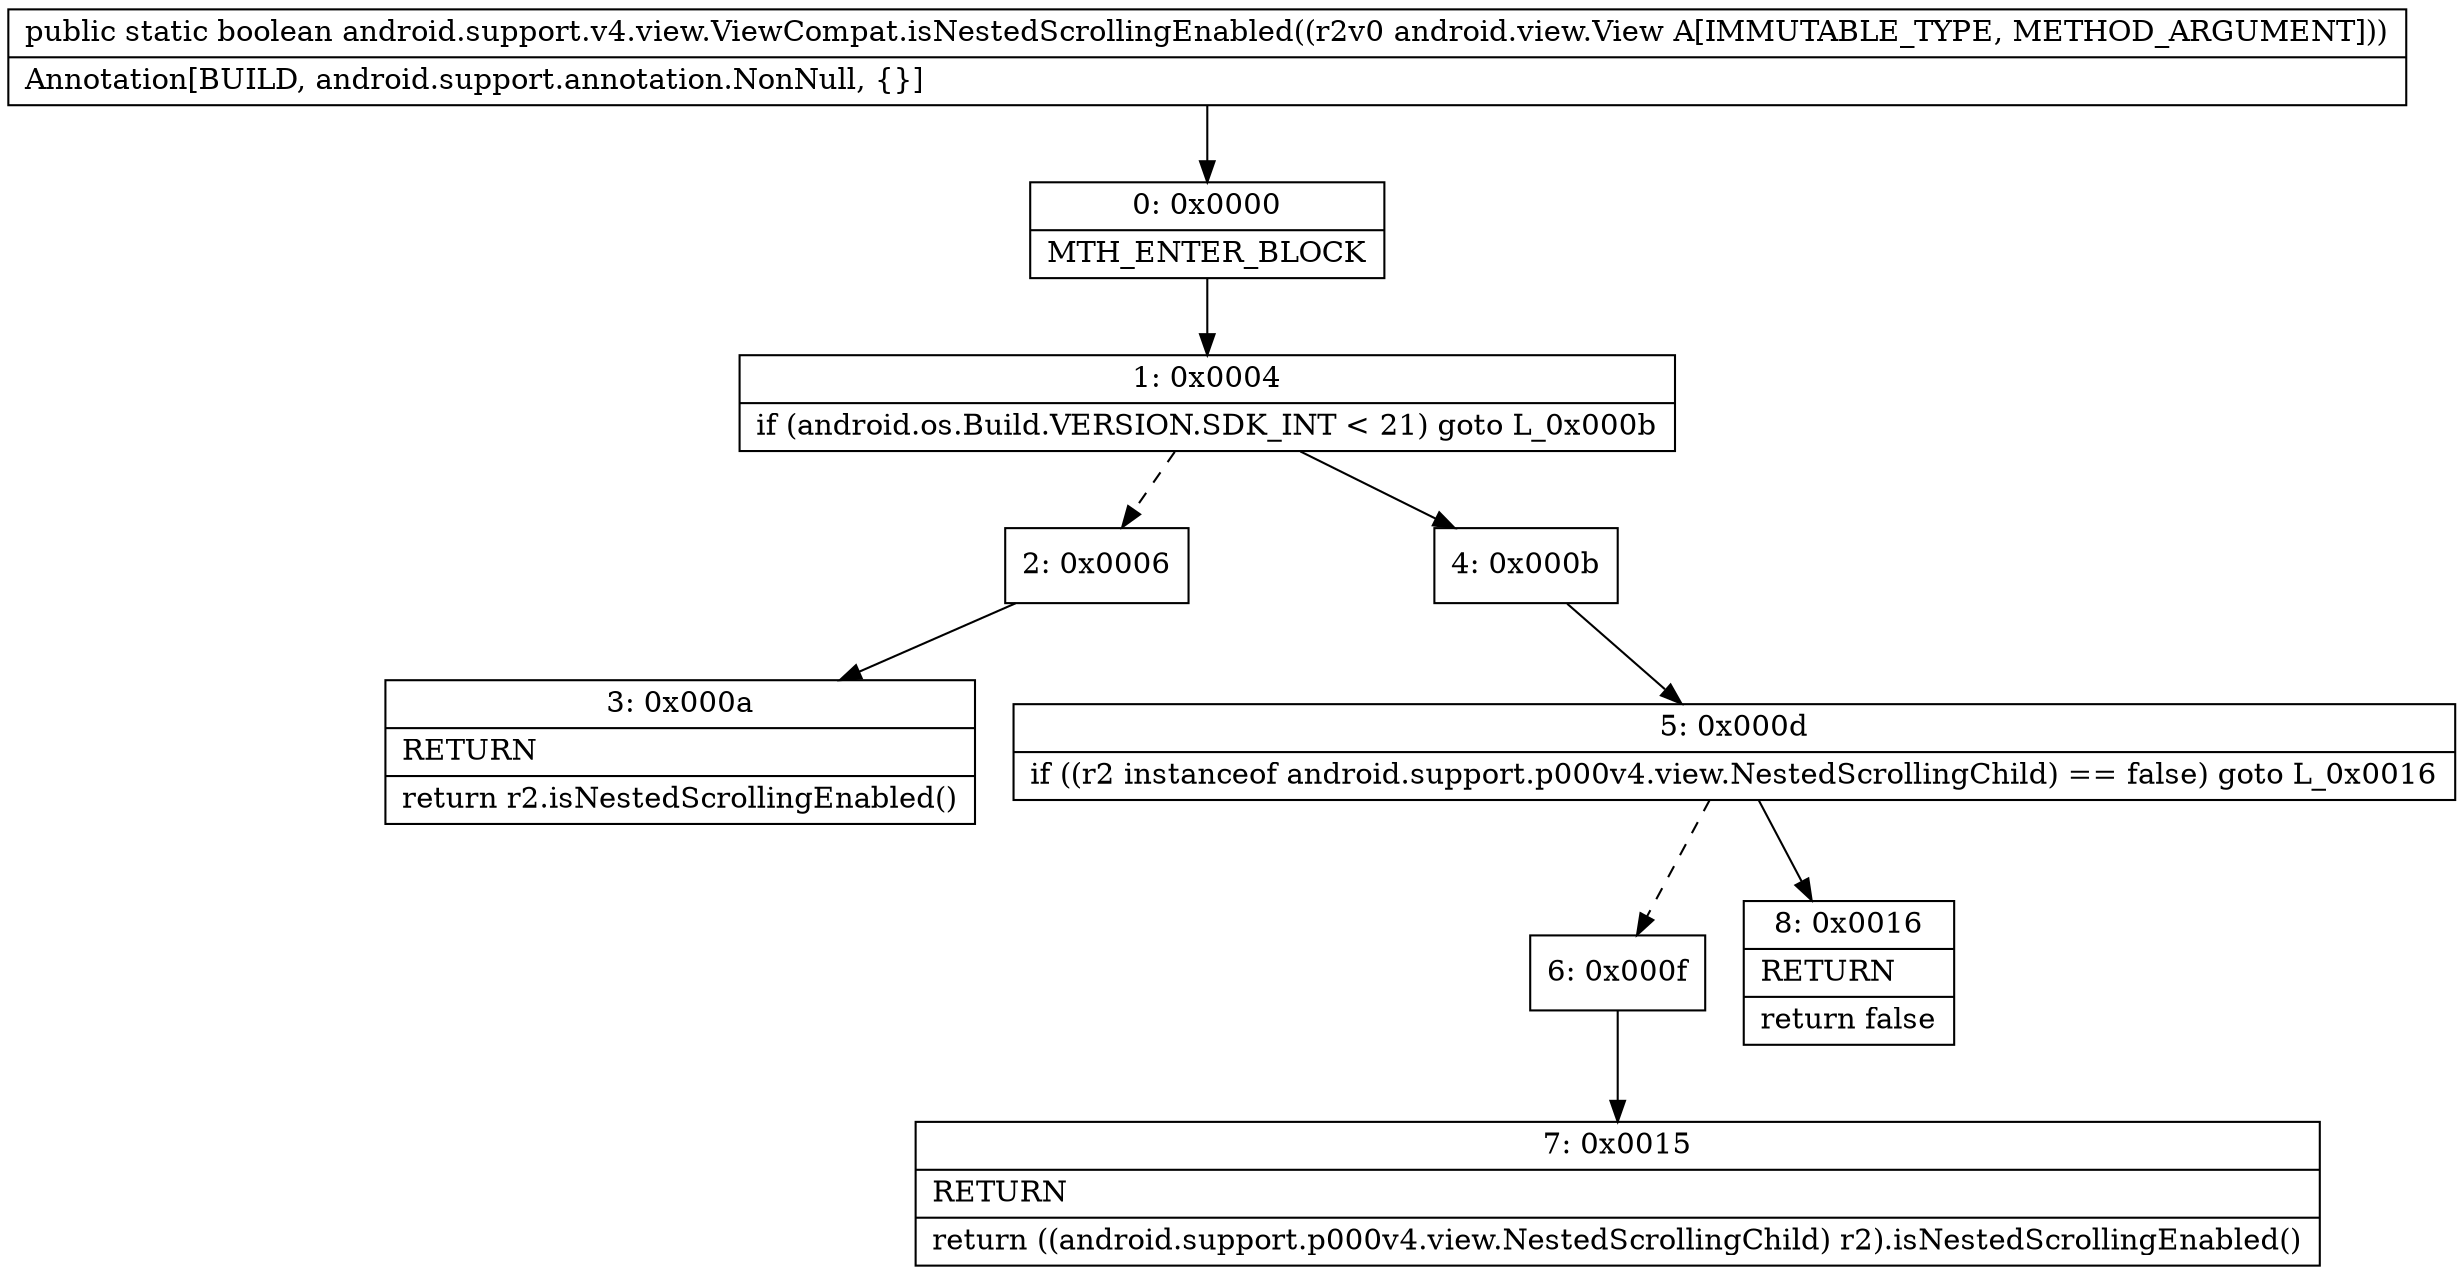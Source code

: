 digraph "CFG forandroid.support.v4.view.ViewCompat.isNestedScrollingEnabled(Landroid\/view\/View;)Z" {
Node_0 [shape=record,label="{0\:\ 0x0000|MTH_ENTER_BLOCK\l}"];
Node_1 [shape=record,label="{1\:\ 0x0004|if (android.os.Build.VERSION.SDK_INT \< 21) goto L_0x000b\l}"];
Node_2 [shape=record,label="{2\:\ 0x0006}"];
Node_3 [shape=record,label="{3\:\ 0x000a|RETURN\l|return r2.isNestedScrollingEnabled()\l}"];
Node_4 [shape=record,label="{4\:\ 0x000b}"];
Node_5 [shape=record,label="{5\:\ 0x000d|if ((r2 instanceof android.support.p000v4.view.NestedScrollingChild) == false) goto L_0x0016\l}"];
Node_6 [shape=record,label="{6\:\ 0x000f}"];
Node_7 [shape=record,label="{7\:\ 0x0015|RETURN\l|return ((android.support.p000v4.view.NestedScrollingChild) r2).isNestedScrollingEnabled()\l}"];
Node_8 [shape=record,label="{8\:\ 0x0016|RETURN\l|return false\l}"];
MethodNode[shape=record,label="{public static boolean android.support.v4.view.ViewCompat.isNestedScrollingEnabled((r2v0 android.view.View A[IMMUTABLE_TYPE, METHOD_ARGUMENT]))  | Annotation[BUILD, android.support.annotation.NonNull, \{\}]\l}"];
MethodNode -> Node_0;
Node_0 -> Node_1;
Node_1 -> Node_2[style=dashed];
Node_1 -> Node_4;
Node_2 -> Node_3;
Node_4 -> Node_5;
Node_5 -> Node_6[style=dashed];
Node_5 -> Node_8;
Node_6 -> Node_7;
}

